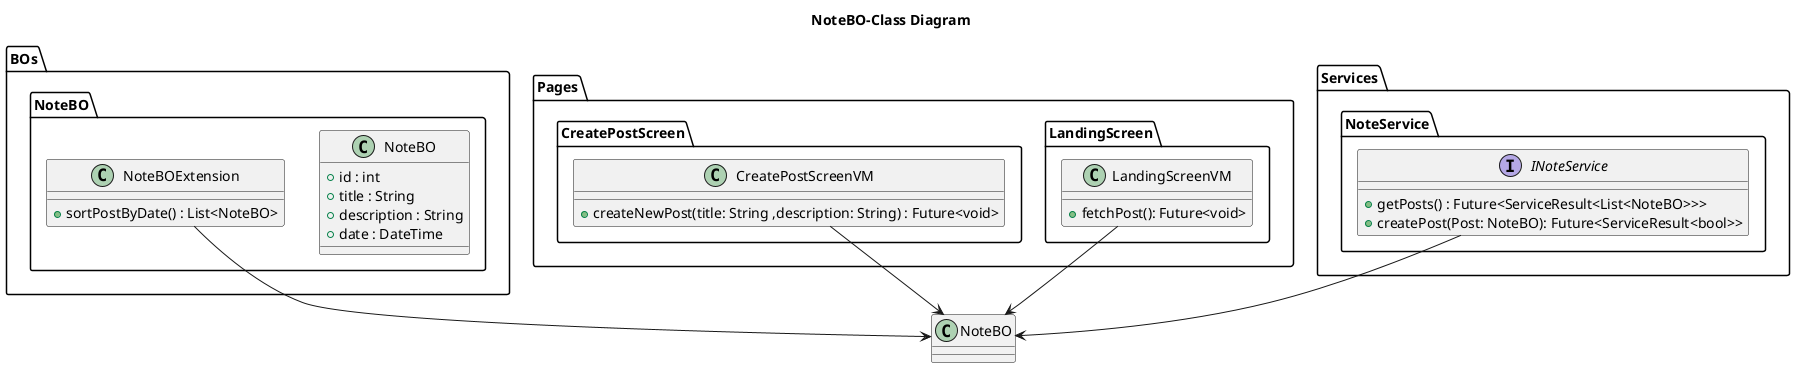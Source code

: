 @startuml NoteBO-Class Diagram

title **NoteBO-Class Diagram**

package BOs{
    package NoteBO{
        class NoteBO{
            + id : int
            + title : String
            + description : String
            + date : DateTime
        }
        class NoteBOExtension{
            + sortPostByDate() : List<NoteBO>
        }
    }
}

package Pages{
    package LandingScreen{
        class LandingScreenVM{
            + fetchPost(): Future<void>
        }
    }

    package CreatePostScreen{
        class CreatePostScreenVM{
            + createNewPost(title: String ,description: String) : Future<void>
        }
    }
}
package Services{
    package NoteService{
        interface INoteService{
            + getPosts() : Future<ServiceResult<List<NoteBO>>>
            + createPost(Post: NoteBO): Future<ServiceResult<bool>>
        }
    }
}

CreatePostScreenVM --> NoteBO
INoteService --> NoteBO
LandingScreenVM --> NoteBO
NoteBOExtension --> NoteBO

newpage
title **NoteBOExtension**
package Pages{
    package LandingScreen{
        class LandingScreenVM{
            + sortPosts() : Future<void>
        }
    }
}

package BOs{
    package NoteBO{
        class NoteBOExtension{
            + sortPostsByDate() : List<NoteBO>
        }
    }
}
LandingScreenVM --> NoteBOExtension
@enduml